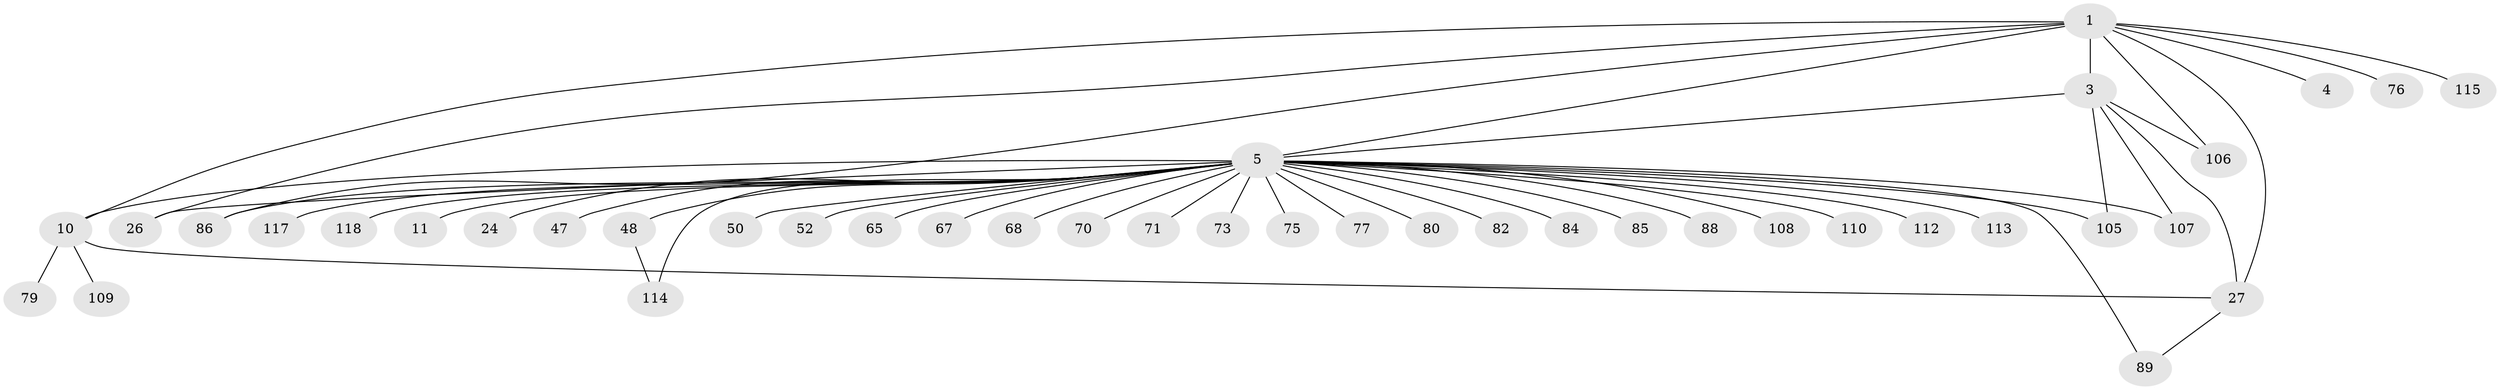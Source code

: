 // original degree distribution, {1: 0.375, 15: 0.016666666666666666, 5: 0.041666666666666664, 2: 0.275, 6: 0.03333333333333333, 18: 0.016666666666666666, 7: 0.041666666666666664, 3: 0.13333333333333333, 9: 0.008333333333333333, 4: 0.058333333333333334}
// Generated by graph-tools (version 1.1) at 2025/18/03/04/25 18:18:08]
// undirected, 42 vertices, 52 edges
graph export_dot {
graph [start="1"]
  node [color=gray90,style=filled];
  1 [super="+2"];
  3 [super="+21+38+23+99"];
  4 [super="+49"];
  5 [super="+31+61+33+98+42+111+34+6+101"];
  10 [super="+41+96+40+64"];
  11;
  24;
  26 [super="+53"];
  27 [super="+44"];
  47;
  48 [super="+102"];
  50;
  52;
  65 [super="+92"];
  67 [super="+100"];
  68;
  70;
  71;
  73 [super="+95+103"];
  75;
  76;
  77;
  79;
  80;
  82;
  84;
  85 [super="+97"];
  86;
  88;
  89;
  105;
  106;
  107 [super="+120"];
  108;
  109;
  110;
  112;
  113;
  114;
  115;
  117;
  118;
  1 -- 3 [weight=3];
  1 -- 4;
  1 -- 5 [weight=3];
  1 -- 10;
  1 -- 76;
  1 -- 86;
  1 -- 27 [weight=2];
  1 -- 106;
  1 -- 115;
  1 -- 26;
  3 -- 105;
  3 -- 106 [weight=2];
  3 -- 107;
  3 -- 27;
  3 -- 5 [weight=4];
  5 -- 108;
  5 -- 118;
  5 -- 85 [weight=3];
  5 -- 89;
  5 -- 26 [weight=3];
  5 -- 47;
  5 -- 82;
  5 -- 86;
  5 -- 107 [weight=2];
  5 -- 77 [weight=2];
  5 -- 65;
  5 -- 67;
  5 -- 68;
  5 -- 70 [weight=2];
  5 -- 71;
  5 -- 73 [weight=2];
  5 -- 10 [weight=2];
  5 -- 11;
  5 -- 75;
  5 -- 80;
  5 -- 84;
  5 -- 24 [weight=2];
  5 -- 88;
  5 -- 105 [weight=2];
  5 -- 110;
  5 -- 48 [weight=2];
  5 -- 112;
  5 -- 50;
  5 -- 113;
  5 -- 52;
  5 -- 114;
  5 -- 117 [weight=2];
  10 -- 79;
  10 -- 27;
  10 -- 109;
  27 -- 89;
  48 -- 114;
}

